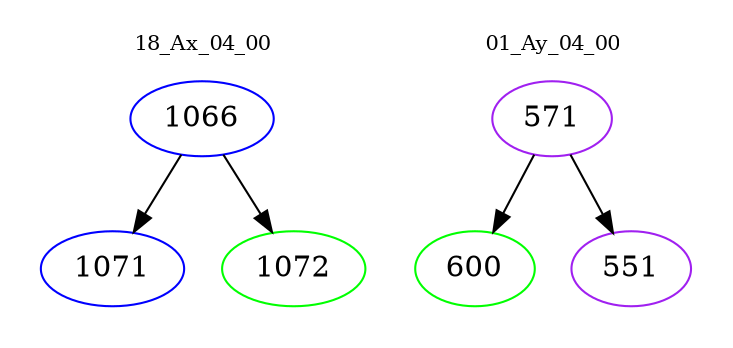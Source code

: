 digraph{
subgraph cluster_0 {
color = white
label = "18_Ax_04_00";
fontsize=10;
T0_1066 [label="1066", color="blue"]
T0_1066 -> T0_1071 [color="black"]
T0_1071 [label="1071", color="blue"]
T0_1066 -> T0_1072 [color="black"]
T0_1072 [label="1072", color="green"]
}
subgraph cluster_1 {
color = white
label = "01_Ay_04_00";
fontsize=10;
T1_571 [label="571", color="purple"]
T1_571 -> T1_600 [color="black"]
T1_600 [label="600", color="green"]
T1_571 -> T1_551 [color="black"]
T1_551 [label="551", color="purple"]
}
}

